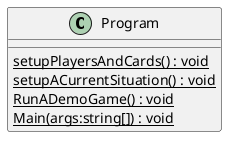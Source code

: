 @startuml
class Program {
    {static} setupPlayersAndCards() : void
    {static} setupACurrentSituation() : void
    {static} RunADemoGame() : void
    {static} Main(args:string[]) : void
}
@enduml

